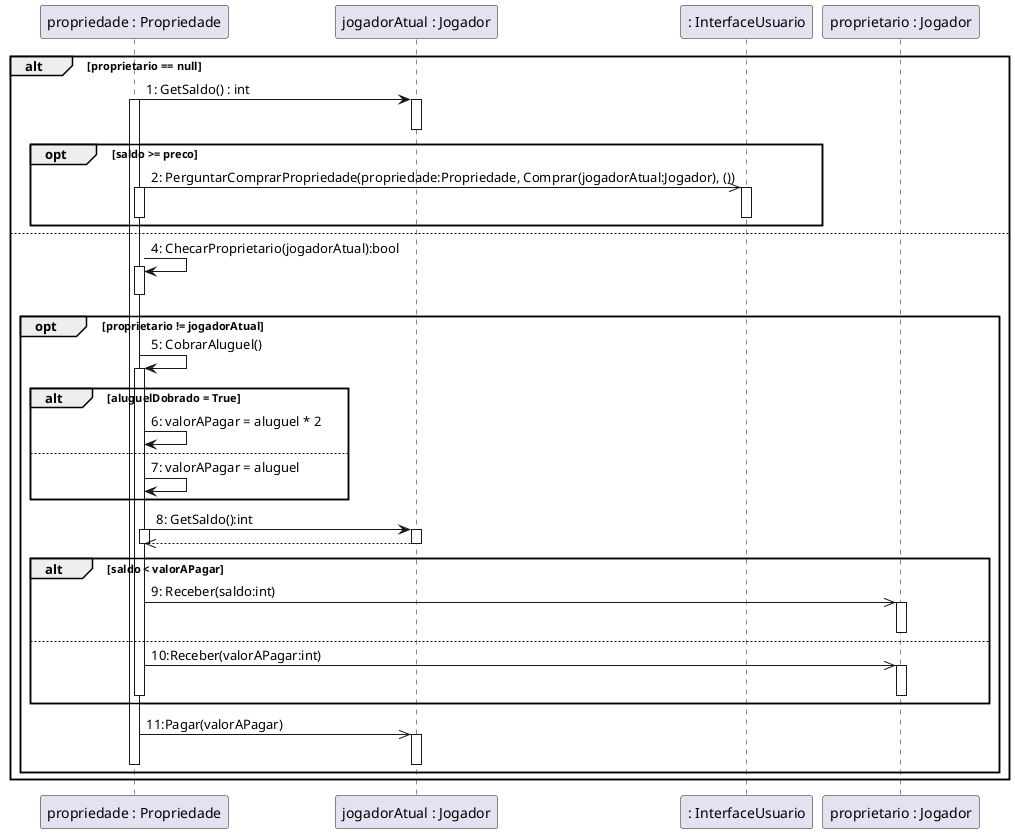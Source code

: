 @startuml 

alt proprietario == null
 "propriedade : Propriedade" as Prp -> "jogadorAtual : Jogador" as Jog : 1: GetSaldo() : int
activate Prp
activate Jog
deactivate Jog
    opt saldo >= preco
    Prp ->> ": InterfaceUsuario" as GUI : 2: PerguntarComprarPropriedade(propriedade:Propriedade, Comprar(jogadorAtual:Jogador), ())
    activate GUI
    activate Prp
    deactivate GUI
    deactivate Prp

        
    end Saldo >= preco

else
    activate Prp
        Prp -> Prp : 4: ChecarProprietario(jogadorAtual):bool
        activate Prp
        deactivate Prp
            opt proprietario != jogadorAtual
            Prp -> Prp : 5: CobrarAluguel()
            activate Prp
                alt aluguelDobrado = True
                 Prp -> Prp: 6: valorAPagar = aluguel * 2
                else
                 Prp -> Prp: 7: valorAPagar = aluguel
                end aluguelDobrado
                Prp -> Jog: 8: GetSaldo():int
                activate Prp
                activate Jog
                Prp <<-- Jog
                deactivate Jog
                deactivate Prp

                alt saldo < valorAPagar               
                 Prp ->> "proprietario : Jogador" as Jog2: 9: Receber(saldo:int)
                 activate Jog2
                 deactivate Jog2
                else
                 Prp ->> Jog2: 10:Receber(valorAPagar:int)
                 activate Jog2
                 deactivate Jog2
            deactivate Prp
                end Saldo < valorAPagar
           
            Prp ->> Jog : 11:Pagar(valorAPagar)
                activate Jog
                deactivate Jog
                deactivate Prp
            
            end


end proprietario == null
@enduml